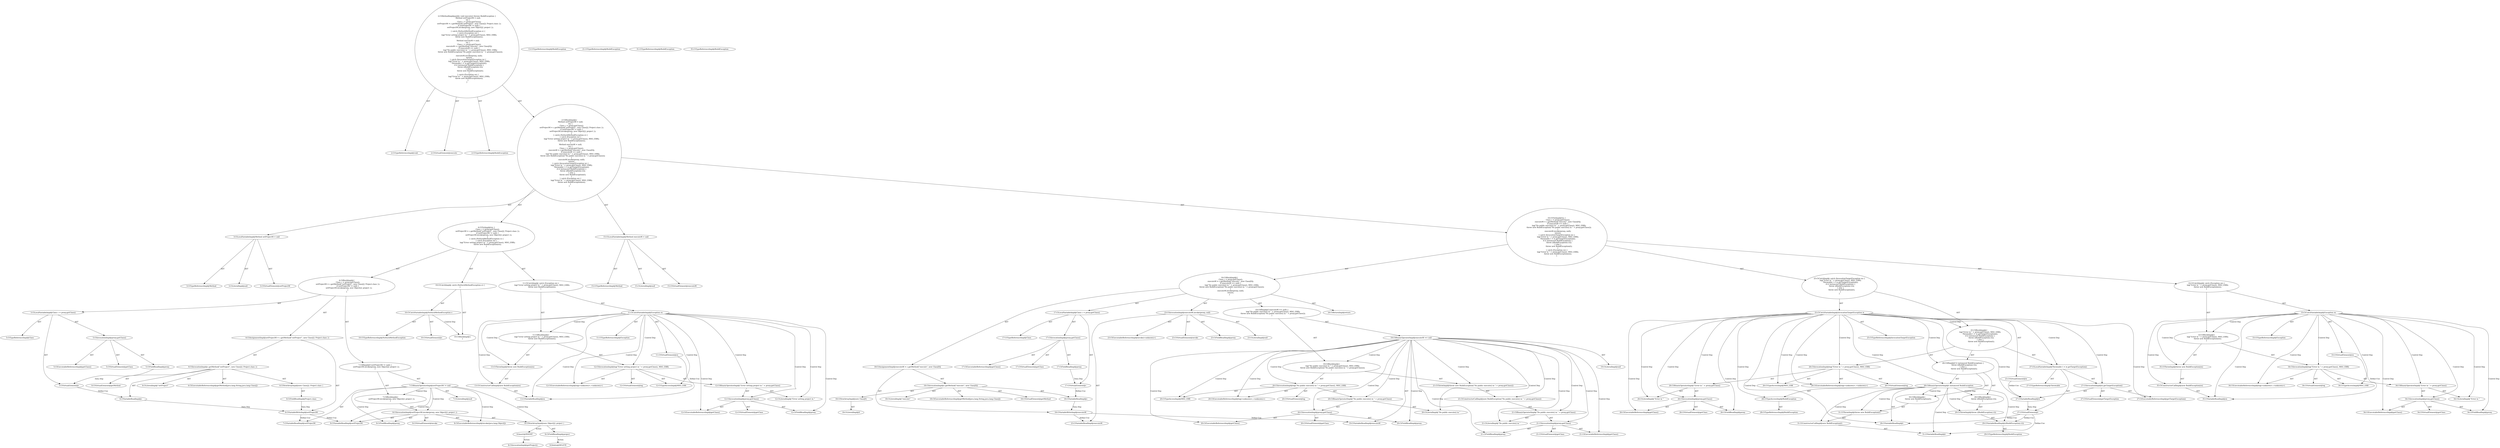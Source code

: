 digraph "execute#?" {
0 [label="2:CtTypeReferenceImpl@void" shape=ellipse]
1 [label="2:CtVirtualElement@execute" shape=ellipse]
2 [label="2:CtTypeReferenceImpl@BuildException" shape=ellipse]
3 [label="3:CtTypeReferenceImpl@Method" shape=ellipse]
4 [label="3:CtLiteralImpl@null" shape=ellipse]
5 [label="3:CtVirtualElement@setProjectM" shape=ellipse]
6 [label="3:CtLocalVariableImpl@Method setProjectM = null" shape=ellipse]
7 [label="5:CtTypeReferenceImpl@Class" shape=ellipse]
8 [label="5:CtExecutableReferenceImpl@getClass()" shape=ellipse]
9 [label="5:CtVirtualElement@getClass" shape=ellipse]
10 [label="5:CtFieldReadImpl@proxy" shape=ellipse]
11 [label="5:CtInvocationImpl@proxy.getClass()" shape=ellipse]
12 [label="5:CtVirtualElement@c" shape=ellipse]
13 [label="5:CtLocalVariableImpl@Class c = proxy.getClass()" shape=ellipse]
14 [label="6:CtVariableWriteImpl@setProjectM" shape=ellipse]
15 [label="6:CtExecutableReferenceImpl@getMethod(java.lang.String,java.lang.Class[])" shape=ellipse]
16 [label="6:CtVirtualElement@getMethod" shape=ellipse]
17 [label="6:CtVariableReadImpl@c" shape=ellipse]
18 [label="6:CtLiteralImpl@\"setProject\"" shape=ellipse]
19 [label="6:CtNewArrayImpl@new Class[]\{ Project.class \}" shape=ellipse]
20 [label="6:CtFieldReadImpl@Project.class" shape=ellipse]
21 [label="6:CtInvocationImpl@c.getMethod(\"setProject\", new Class[]\{ Project.class \})" shape=ellipse]
22 [label="6:CtAssignmentImpl@setProjectM = c.getMethod(\"setProject\", new Class[]\{ Project.class \})" shape=ellipse]
23 [label="7:CtVariableReadImpl@setProjectM" shape=ellipse]
24 [label="7:CtLiteralImpl@null" shape=ellipse]
25 [label="7:CtBinaryOperatorImpl@setProjectM != null" shape=ellipse]
26 [label="8:CtExecutableReferenceImpl@invoke(java.lang.Object[])" shape=ellipse]
27 [label="8:CtVirtualElement@invoke" shape=ellipse]
28 [label="8:CtVariableReadImpl@setProjectM" shape=ellipse]
29 [label="8:CtFieldReadImpl@proxy" shape=ellipse]
30 [label="8:CtNewArrayImpl@new Object[]\{ project \}" shape=ellipse]
31 [label="8:CtFieldReadImpl@project" shape=ellipse]
32 [label="8:CtInvocationImpl@setProjectM.invoke(proxy, new Object[]\{ project \})" shape=ellipse]
33 [label="7:CtBlockImpl@\{
    setProjectM.invoke(proxy, new Object[]\{ project \});
\}" shape=ellipse]
34 [label="7:CtIfImpl@if (setProjectM != null) \{
    setProjectM.invoke(proxy, new Object[]\{ project \});
\}" shape=ellipse]
35 [label="4:CtBlockImpl@\{
    Class c = proxy.getClass();
    setProjectM = c.getMethod(\"setProject\", new Class[]\{ Project.class \});
    if (setProjectM != null) \{
        setProjectM.invoke(proxy, new Object[]\{ project \});
    \}
\}" shape=ellipse]
36 [label="10:CtVirtualElement@e" shape=ellipse]
37 [label="10:CtTypeReferenceImpl@NoSuchMethodException" shape=ellipse]
38 [label="10:CtCatchVariableImpl@NoSuchMethodException e" shape=ellipse]
39 [label="10:CtBlockImpl@\{
\}" shape=ellipse]
40 [label="10:CtCatchImpl@ catch (NoSuchMethodException e) \{
\}" shape=ellipse]
41 [label="11:CtVirtualElement@ex" shape=ellipse]
42 [label="11:CtTypeReferenceImpl@Exception" shape=ellipse]
43 [label="11:CtCatchVariableImpl@Exception ex" shape=ellipse]
44 [label="12:CtExecutableReferenceImpl@log(<unknown>,<unknown>)" shape=ellipse]
45 [label="12:CtVirtualElement@log" shape=ellipse]
46 [label="12:CtLiteralImpl@\"Error setting project in \"" shape=ellipse]
47 [label="12:CtExecutableReferenceImpl@getClass()" shape=ellipse]
48 [label="12:CtVirtualElement@getClass" shape=ellipse]
49 [label="12:CtFieldReadImpl@proxy" shape=ellipse]
50 [label="12:CtInvocationImpl@proxy.getClass()" shape=ellipse]
51 [label="12:CtBinaryOperatorImpl@\"Error setting project in \" + proxy.getClass()" shape=ellipse]
52 [label="12:CtTypeAccessImpl@MSG_ERR" shape=ellipse]
53 [label="12:CtInvocationImpl@log(\"Error setting project in \" + proxy.getClass(), MSG_ERR)" shape=ellipse]
54 [label="13:CtTypeReferenceImpl@BuildException" shape=ellipse]
55 [label="13:CtVariableReadImpl@ex" shape=ellipse]
56 [label="13:CtConstructorCallImpl@new BuildException(ex)" shape=ellipse]
57 [label="13:CtThrowImpl@throw new BuildException(ex)" shape=ellipse]
58 [label="11:CtBlockImpl@\{
    log(\"Error setting project in \" + proxy.getClass(), MSG_ERR);
    throw new BuildException(ex);
\}" shape=ellipse]
59 [label="11:CtCatchImpl@ catch (Exception ex) \{
    log(\"Error setting project in \" + proxy.getClass(), MSG_ERR);
    throw new BuildException(ex);
\}" shape=ellipse]
60 [label="4:CtTryImpl@try \{
    Class c = proxy.getClass();
    setProjectM = c.getMethod(\"setProject\", new Class[]\{ Project.class \});
    if (setProjectM != null) \{
        setProjectM.invoke(proxy, new Object[]\{ project \});
    \}
\} catch (NoSuchMethodException e) \{
\} catch (Exception ex) \{
    log(\"Error setting project in \" + proxy.getClass(), MSG_ERR);
    throw new BuildException(ex);
\}" shape=ellipse]
61 [label="15:CtTypeReferenceImpl@Method" shape=ellipse]
62 [label="15:CtLiteralImpl@null" shape=ellipse]
63 [label="15:CtVirtualElement@executeM" shape=ellipse]
64 [label="15:CtLocalVariableImpl@Method executeM = null" shape=ellipse]
65 [label="17:CtTypeReferenceImpl@Class" shape=ellipse]
66 [label="17:CtExecutableReferenceImpl@getClass()" shape=ellipse]
67 [label="17:CtVirtualElement@getClass" shape=ellipse]
68 [label="17:CtFieldReadImpl@proxy" shape=ellipse]
69 [label="17:CtInvocationImpl@proxy.getClass()" shape=ellipse]
70 [label="17:CtVirtualElement@c" shape=ellipse]
71 [label="17:CtLocalVariableImpl@Class c = proxy.getClass()" shape=ellipse]
72 [label="18:CtVariableWriteImpl@executeM" shape=ellipse]
73 [label="18:CtExecutableReferenceImpl@getMethod(java.lang.String,java.lang.Class[])" shape=ellipse]
74 [label="18:CtVirtualElement@getMethod" shape=ellipse]
75 [label="18:CtVariableReadImpl@c" shape=ellipse]
76 [label="18:CtLiteralImpl@\"execute\"" shape=ellipse]
77 [label="18:CtNewArrayImpl@new Class[0]" shape=ellipse]
78 [label="18:CtLiteralImpl@0" shape=ellipse]
79 [label="18:CtInvocationImpl@c.getMethod(\"execute\", new Class[0])" shape=ellipse]
80 [label="18:CtAssignmentImpl@executeM = c.getMethod(\"execute\", new Class[0])" shape=ellipse]
81 [label="19:CtVariableReadImpl@executeM" shape=ellipse]
82 [label="19:CtLiteralImpl@null" shape=ellipse]
83 [label="19:CtBinaryOperatorImpl@executeM == null" shape=ellipse]
84 [label="20:CtExecutableReferenceImpl@log(<unknown>,<unknown>)" shape=ellipse]
85 [label="20:CtVirtualElement@log" shape=ellipse]
86 [label="20:CtLiteralImpl@\"No public execute() in \"" shape=ellipse]
87 [label="20:CtExecutableReferenceImpl@getClass()" shape=ellipse]
88 [label="20:CtVirtualElement@getClass" shape=ellipse]
89 [label="20:CtFieldReadImpl@proxy" shape=ellipse]
90 [label="20:CtInvocationImpl@proxy.getClass()" shape=ellipse]
91 [label="20:CtBinaryOperatorImpl@\"No public execute() in \" + proxy.getClass()" shape=ellipse]
92 [label="20:CtTypeAccessImpl@MSG_ERR" shape=ellipse]
93 [label="20:CtInvocationImpl@log(\"No public execute() in \" + proxy.getClass(), MSG_ERR)" shape=ellipse]
94 [label="21:CtTypeReferenceImpl@BuildException" shape=ellipse]
95 [label="21:CtLiteralImpl@\"No public execute() in \"" shape=ellipse]
96 [label="21:CtExecutableReferenceImpl@getClass()" shape=ellipse]
97 [label="21:CtVirtualElement@getClass" shape=ellipse]
98 [label="21:CtFieldReadImpl@proxy" shape=ellipse]
99 [label="21:CtInvocationImpl@proxy.getClass()" shape=ellipse]
100 [label="21:CtBinaryOperatorImpl@\"No public execute() in \" + proxy.getClass()" shape=ellipse]
101 [label="21:CtConstructorCallImpl@new BuildException(\"No public execute() in \" + proxy.getClass())" shape=ellipse]
102 [label="21:CtThrowImpl@throw new BuildException(\"No public execute() in \" + proxy.getClass())" shape=ellipse]
103 [label="19:CtBlockImpl@\{
    log(\"No public execute() in \" + proxy.getClass(), MSG_ERR);
    throw new BuildException(\"No public execute() in \" + proxy.getClass());
\}" shape=ellipse]
104 [label="19:CtIfImpl@if (executeM == null) \{
    log(\"No public execute() in \" + proxy.getClass(), MSG_ERR);
    throw new BuildException(\"No public execute() in \" + proxy.getClass());
\}" shape=ellipse]
105 [label="23:CtExecutableReferenceImpl@invoke(<unknown>)" shape=ellipse]
106 [label="23:CtVirtualElement@invoke" shape=ellipse]
107 [label="23:CtVariableReadImpl@executeM" shape=ellipse]
108 [label="23:CtFieldReadImpl@proxy" shape=ellipse]
109 [label="23:CtLiteralImpl@null" shape=ellipse]
110 [label="23:CtInvocationImpl@executeM.invoke(proxy, null)" shape=ellipse]
111 [label="24:CtReturnImpl@return" shape=ellipse]
112 [label="16:CtBlockImpl@\{
    Class c = proxy.getClass();
    executeM = c.getMethod(\"execute\", new Class[0]);
    if (executeM == null) \{
        log(\"No public execute() in \" + proxy.getClass(), MSG_ERR);
        throw new BuildException(\"No public execute() in \" + proxy.getClass());
    \}
    executeM.invoke(proxy, null);
    return;
\}" shape=ellipse]
113 [label="25:CtVirtualElement@ie" shape=ellipse]
114 [label="25:CtTypeReferenceImpl@InvocationTargetException" shape=ellipse]
115 [label="25:CtCatchVariableImpl@InvocationTargetException ie" shape=ellipse]
116 [label="26:CtExecutableReferenceImpl@log(<unknown>,<unknown>)" shape=ellipse]
117 [label="26:CtVirtualElement@log" shape=ellipse]
118 [label="26:CtLiteralImpl@\"Error in \"" shape=ellipse]
119 [label="26:CtExecutableReferenceImpl@getClass()" shape=ellipse]
120 [label="26:CtVirtualElement@getClass" shape=ellipse]
121 [label="26:CtFieldReadImpl@proxy" shape=ellipse]
122 [label="26:CtInvocationImpl@proxy.getClass()" shape=ellipse]
123 [label="26:CtBinaryOperatorImpl@\"Error in \" + proxy.getClass()" shape=ellipse]
124 [label="26:CtTypeAccessImpl@MSG_ERR" shape=ellipse]
125 [label="26:CtInvocationImpl@log(\"Error in \" + proxy.getClass(), MSG_ERR)" shape=ellipse]
126 [label="27:CtTypeReferenceImpl@Throwable" shape=ellipse]
127 [label="27:CtExecutableReferenceImpl@getTargetException()" shape=ellipse]
128 [label="27:CtVirtualElement@getTargetException" shape=ellipse]
129 [label="27:CtVariableReadImpl@ie" shape=ellipse]
130 [label="27:CtInvocationImpl@ie.getTargetException()" shape=ellipse]
131 [label="27:CtVirtualElement@t" shape=ellipse]
132 [label="27:CtLocalVariableImpl@Throwable t = ie.getTargetException()" shape=ellipse]
133 [label="28:CtVariableReadImpl@t" shape=ellipse]
134 [label="28:CtTypeAccessImpl@BuildException" shape=ellipse]
135 [label="28:CtTypeReferenceImpl@BuildException" shape=ellipse]
136 [label="28:CtBinaryOperatorImpl@t instanceof BuildException" shape=ellipse]
137 [label="29:CtVariableReadImpl@((BuildException) (t))" shape=ellipse]
138 [label="29:CtTypeReferenceImpl@BuildException" shape=ellipse]
139 [label="29:CtThrowImpl@throw ((BuildException) (t))" shape=ellipse]
140 [label="28:CtBlockImpl@\{
    throw ((BuildException) (t));
\}" shape=ellipse]
141 [label="31:CtTypeReferenceImpl@BuildException" shape=ellipse]
142 [label="31:CtVariableReadImpl@t" shape=ellipse]
143 [label="31:CtConstructorCallImpl@new BuildException(t)" shape=ellipse]
144 [label="31:CtThrowImpl@throw new BuildException(t)" shape=ellipse]
145 [label="30:CtBlockImpl@\{
    throw new BuildException(t);
\}" shape=ellipse]
146 [label="28:CtIfImpl@if (t instanceof BuildException) \{
    throw ((BuildException) (t));
\} else \{
    throw new BuildException(t);
\}" shape=ellipse]
147 [label="25:CtBlockImpl@\{
    log(\"Error in \" + proxy.getClass(), MSG_ERR);
    Throwable t = ie.getTargetException();
    if (t instanceof BuildException) \{
        throw ((BuildException) (t));
    \} else \{
        throw new BuildException(t);
    \}
\}" shape=ellipse]
148 [label="25:CtCatchImpl@ catch (InvocationTargetException ie) \{
    log(\"Error in \" + proxy.getClass(), MSG_ERR);
    Throwable t = ie.getTargetException();
    if (t instanceof BuildException) \{
        throw ((BuildException) (t));
    \} else \{
        throw new BuildException(t);
    \}
\}" shape=ellipse]
149 [label="33:CtVirtualElement@ex" shape=ellipse]
150 [label="33:CtTypeReferenceImpl@Exception" shape=ellipse]
151 [label="33:CtCatchVariableImpl@Exception ex" shape=ellipse]
152 [label="34:CtExecutableReferenceImpl@log(<unknown>,<unknown>)" shape=ellipse]
153 [label="34:CtVirtualElement@log" shape=ellipse]
154 [label="34:CtLiteralImpl@\"Error in \"" shape=ellipse]
155 [label="34:CtExecutableReferenceImpl@getClass()" shape=ellipse]
156 [label="34:CtVirtualElement@getClass" shape=ellipse]
157 [label="34:CtFieldReadImpl@proxy" shape=ellipse]
158 [label="34:CtInvocationImpl@proxy.getClass()" shape=ellipse]
159 [label="34:CtBinaryOperatorImpl@\"Error in \" + proxy.getClass()" shape=ellipse]
160 [label="34:CtTypeAccessImpl@MSG_ERR" shape=ellipse]
161 [label="34:CtInvocationImpl@log(\"Error in \" + proxy.getClass(), MSG_ERR)" shape=ellipse]
162 [label="35:CtTypeReferenceImpl@BuildException" shape=ellipse]
163 [label="35:CtVariableReadImpl@ex" shape=ellipse]
164 [label="35:CtConstructorCallImpl@new BuildException(ex)" shape=ellipse]
165 [label="35:CtThrowImpl@throw new BuildException(ex)" shape=ellipse]
166 [label="33:CtBlockImpl@\{
    log(\"Error in \" + proxy.getClass(), MSG_ERR);
    throw new BuildException(ex);
\}" shape=ellipse]
167 [label="33:CtCatchImpl@ catch (Exception ex) \{
    log(\"Error in \" + proxy.getClass(), MSG_ERR);
    throw new BuildException(ex);
\}" shape=ellipse]
168 [label="16:CtTryImpl@try \{
    Class c = proxy.getClass();
    executeM = c.getMethod(\"execute\", new Class[0]);
    if (executeM == null) \{
        log(\"No public execute() in \" + proxy.getClass(), MSG_ERR);
        throw new BuildException(\"No public execute() in \" + proxy.getClass());
    \}
    executeM.invoke(proxy, null);
    return;
\} catch (InvocationTargetException ie) \{
    log(\"Error in \" + proxy.getClass(), MSG_ERR);
    Throwable t = ie.getTargetException();
    if (t instanceof BuildException) \{
        throw ((BuildException) (t));
    \} else \{
        throw new BuildException(t);
    \}
\} catch (Exception ex) \{
    log(\"Error in \" + proxy.getClass(), MSG_ERR);
    throw new BuildException(ex);
\}" shape=ellipse]
169 [label="2:CtBlockImpl@\{
    Method setProjectM = null;
    try \{
        Class c = proxy.getClass();
        setProjectM = c.getMethod(\"setProject\", new Class[]\{ Project.class \});
        if (setProjectM != null) \{
            setProjectM.invoke(proxy, new Object[]\{ project \});
        \}
    \} catch (NoSuchMethodException e) \{
    \} catch (Exception ex) \{
        log(\"Error setting project in \" + proxy.getClass(), MSG_ERR);
        throw new BuildException(ex);
    \}
    Method executeM = null;
    try \{
        Class c = proxy.getClass();
        executeM = c.getMethod(\"execute\", new Class[0]);
        if (executeM == null) \{
            log(\"No public execute() in \" + proxy.getClass(), MSG_ERR);
            throw new BuildException(\"No public execute() in \" + proxy.getClass());
        \}
        executeM.invoke(proxy, null);
        return;
    \} catch (InvocationTargetException ie) \{
        log(\"Error in \" + proxy.getClass(), MSG_ERR);
        Throwable t = ie.getTargetException();
        if (t instanceof BuildException) \{
            throw ((BuildException) (t));
        \} else \{
            throw new BuildException(t);
        \}
    \} catch (Exception ex) \{
        log(\"Error in \" + proxy.getClass(), MSG_ERR);
        throw new BuildException(ex);
    \}
\}" shape=ellipse]
170 [label="2:CtMethodImpl@public void execute() throws BuildException \{
    Method setProjectM = null;
    try \{
        Class c = proxy.getClass();
        setProjectM = c.getMethod(\"setProject\", new Class[]\{ Project.class \});
        if (setProjectM != null) \{
            setProjectM.invoke(proxy, new Object[]\{ project \});
        \}
    \} catch (NoSuchMethodException e) \{
    \} catch (Exception ex) \{
        log(\"Error setting project in \" + proxy.getClass(), MSG_ERR);
        throw new BuildException(ex);
    \}
    Method executeM = null;
    try \{
        Class c = proxy.getClass();
        executeM = c.getMethod(\"execute\", new Class[0]);
        if (executeM == null) \{
            log(\"No public execute() in \" + proxy.getClass(), MSG_ERR);
            throw new BuildException(\"No public execute() in \" + proxy.getClass());
        \}
        executeM.invoke(proxy, null);
        return;
    \} catch (InvocationTargetException ie) \{
        log(\"Error in \" + proxy.getClass(), MSG_ERR);
        Throwable t = ie.getTargetException();
        if (t instanceof BuildException) \{
            throw ((BuildException) (t));
        \} else \{
            throw new BuildException(t);
        \}
    \} catch (Exception ex) \{
        log(\"Error in \" + proxy.getClass(), MSG_ERR);
        throw new BuildException(ex);
    \}
\}" shape=ellipse]
171 [label="8:Delete@DELETE" shape=ellipse]
172 [label="8:Insert@INSERT" shape=ellipse]
173 [label="8:CtInvocationImpl@getProject()" shape=ellipse]
6 -> 5 [label="AST"];
6 -> 3 [label="AST"];
6 -> 4 [label="AST"];
10 -> 12 [label="Data Dep"];
11 -> 9 [label="AST"];
11 -> 10 [label="AST"];
11 -> 8 [label="AST"];
12 -> 17 [label="Define-Use"];
13 -> 12 [label="AST"];
13 -> 7 [label="AST"];
13 -> 11 [label="AST"];
14 -> 23 [label="Define-Use"];
14 -> 28 [label="Define-Use"];
17 -> 14 [label="Data Dep"];
19 -> 20 [label="AST"];
20 -> 14 [label="Data Dep"];
21 -> 16 [label="AST"];
21 -> 17 [label="AST"];
21 -> 15 [label="AST"];
21 -> 18 [label="AST"];
21 -> 19 [label="AST"];
22 -> 14 [label="AST"];
22 -> 21 [label="AST"];
25 -> 23 [label="AST"];
25 -> 24 [label="AST"];
25 -> 33 [label="Control Dep"];
25 -> 32 [label="Control Dep"];
25 -> 26 [label="Control Dep"];
25 -> 28 [label="Control Dep"];
25 -> 29 [label="Control Dep"];
25 -> 30 [label="Control Dep"];
30 -> 31 [label="AST"];
30 -> 172 [label="Action"];
31 -> 171 [label="Action"];
32 -> 27 [label="AST"];
32 -> 28 [label="AST"];
32 -> 26 [label="AST"];
32 -> 29 [label="AST"];
32 -> 30 [label="AST"];
33 -> 32 [label="AST"];
34 -> 25 [label="AST"];
34 -> 33 [label="AST"];
35 -> 13 [label="AST"];
35 -> 22 [label="AST"];
35 -> 34 [label="AST"];
38 -> 36 [label="AST"];
38 -> 37 [label="AST"];
38 -> 39 [label="Control Dep"];
40 -> 38 [label="AST"];
40 -> 39 [label="AST"];
41 -> 55 [label="Define-Use"];
43 -> 41 [label="AST"];
43 -> 42 [label="AST"];
43 -> 58 [label="Control Dep"];
43 -> 53 [label="Control Dep"];
43 -> 44 [label="Control Dep"];
43 -> 51 [label="Control Dep"];
43 -> 46 [label="Control Dep"];
43 -> 50 [label="Control Dep"];
43 -> 47 [label="Control Dep"];
43 -> 49 [label="Control Dep"];
43 -> 52 [label="Control Dep"];
43 -> 57 [label="Control Dep"];
43 -> 56 [label="Control Dep"];
43 -> 55 [label="Control Dep"];
50 -> 48 [label="AST"];
50 -> 49 [label="AST"];
50 -> 47 [label="AST"];
51 -> 46 [label="AST"];
51 -> 50 [label="AST"];
53 -> 45 [label="AST"];
53 -> 44 [label="AST"];
53 -> 51 [label="AST"];
53 -> 52 [label="AST"];
56 -> 55 [label="AST"];
57 -> 56 [label="AST"];
58 -> 53 [label="AST"];
58 -> 57 [label="AST"];
59 -> 43 [label="AST"];
59 -> 58 [label="AST"];
60 -> 35 [label="AST"];
60 -> 40 [label="AST"];
60 -> 59 [label="AST"];
64 -> 63 [label="AST"];
64 -> 61 [label="AST"];
64 -> 62 [label="AST"];
68 -> 70 [label="Data Dep"];
69 -> 67 [label="AST"];
69 -> 68 [label="AST"];
69 -> 66 [label="AST"];
70 -> 75 [label="Define-Use"];
71 -> 70 [label="AST"];
71 -> 65 [label="AST"];
71 -> 69 [label="AST"];
72 -> 81 [label="Define-Use"];
72 -> 107 [label="Define-Use"];
75 -> 72 [label="Data Dep"];
77 -> 78 [label="AST"];
79 -> 74 [label="AST"];
79 -> 75 [label="AST"];
79 -> 73 [label="AST"];
79 -> 76 [label="AST"];
79 -> 77 [label="AST"];
80 -> 72 [label="AST"];
80 -> 79 [label="AST"];
83 -> 81 [label="AST"];
83 -> 82 [label="AST"];
83 -> 103 [label="Control Dep"];
83 -> 93 [label="Control Dep"];
83 -> 84 [label="Control Dep"];
83 -> 91 [label="Control Dep"];
83 -> 86 [label="Control Dep"];
83 -> 90 [label="Control Dep"];
83 -> 87 [label="Control Dep"];
83 -> 89 [label="Control Dep"];
83 -> 92 [label="Control Dep"];
83 -> 102 [label="Control Dep"];
83 -> 101 [label="Control Dep"];
83 -> 100 [label="Control Dep"];
83 -> 95 [label="Control Dep"];
83 -> 99 [label="Control Dep"];
83 -> 96 [label="Control Dep"];
83 -> 98 [label="Control Dep"];
90 -> 88 [label="AST"];
90 -> 89 [label="AST"];
90 -> 87 [label="AST"];
91 -> 86 [label="AST"];
91 -> 90 [label="AST"];
93 -> 85 [label="AST"];
93 -> 84 [label="AST"];
93 -> 91 [label="AST"];
93 -> 92 [label="AST"];
99 -> 97 [label="AST"];
99 -> 98 [label="AST"];
99 -> 96 [label="AST"];
100 -> 95 [label="AST"];
100 -> 99 [label="AST"];
101 -> 100 [label="AST"];
102 -> 101 [label="AST"];
103 -> 93 [label="AST"];
103 -> 102 [label="AST"];
104 -> 83 [label="AST"];
104 -> 103 [label="AST"];
110 -> 106 [label="AST"];
110 -> 107 [label="AST"];
110 -> 105 [label="AST"];
110 -> 108 [label="AST"];
110 -> 109 [label="AST"];
112 -> 71 [label="AST"];
112 -> 80 [label="AST"];
112 -> 104 [label="AST"];
112 -> 110 [label="AST"];
112 -> 111 [label="AST"];
113 -> 129 [label="Define-Use"];
115 -> 113 [label="AST"];
115 -> 114 [label="AST"];
115 -> 147 [label="Control Dep"];
115 -> 125 [label="Control Dep"];
115 -> 116 [label="Control Dep"];
115 -> 123 [label="Control Dep"];
115 -> 118 [label="Control Dep"];
115 -> 122 [label="Control Dep"];
115 -> 119 [label="Control Dep"];
115 -> 121 [label="Control Dep"];
115 -> 124 [label="Control Dep"];
115 -> 132 [label="Control Dep"];
115 -> 130 [label="Control Dep"];
115 -> 127 [label="Control Dep"];
115 -> 129 [label="Control Dep"];
115 -> 146 [label="Control Dep"];
115 -> 136 [label="Control Dep"];
115 -> 133 [label="Control Dep"];
115 -> 134 [label="Control Dep"];
122 -> 120 [label="AST"];
122 -> 121 [label="AST"];
122 -> 119 [label="AST"];
123 -> 118 [label="AST"];
123 -> 122 [label="AST"];
125 -> 117 [label="AST"];
125 -> 116 [label="AST"];
125 -> 123 [label="AST"];
125 -> 124 [label="AST"];
129 -> 131 [label="Data Dep"];
130 -> 128 [label="AST"];
130 -> 129 [label="AST"];
130 -> 127 [label="AST"];
131 -> 133 [label="Define-Use"];
131 -> 137 [label="Define-Use"];
131 -> 142 [label="Define-Use"];
132 -> 131 [label="AST"];
132 -> 126 [label="AST"];
132 -> 130 [label="AST"];
134 -> 135 [label="AST"];
136 -> 133 [label="AST"];
136 -> 134 [label="AST"];
136 -> 140 [label="Control Dep"];
136 -> 139 [label="Control Dep"];
136 -> 137 [label="Control Dep"];
136 -> 145 [label="Control Dep"];
136 -> 144 [label="Control Dep"];
136 -> 143 [label="Control Dep"];
136 -> 142 [label="Control Dep"];
137 -> 138 [label="AST"];
139 -> 137 [label="AST"];
140 -> 139 [label="AST"];
143 -> 142 [label="AST"];
144 -> 143 [label="AST"];
145 -> 144 [label="AST"];
146 -> 136 [label="AST"];
146 -> 140 [label="AST"];
146 -> 145 [label="AST"];
147 -> 125 [label="AST"];
147 -> 132 [label="AST"];
147 -> 146 [label="AST"];
148 -> 115 [label="AST"];
148 -> 147 [label="AST"];
149 -> 163 [label="Define-Use"];
151 -> 149 [label="AST"];
151 -> 150 [label="AST"];
151 -> 166 [label="Control Dep"];
151 -> 161 [label="Control Dep"];
151 -> 152 [label="Control Dep"];
151 -> 159 [label="Control Dep"];
151 -> 154 [label="Control Dep"];
151 -> 158 [label="Control Dep"];
151 -> 155 [label="Control Dep"];
151 -> 157 [label="Control Dep"];
151 -> 160 [label="Control Dep"];
151 -> 165 [label="Control Dep"];
151 -> 164 [label="Control Dep"];
151 -> 163 [label="Control Dep"];
158 -> 156 [label="AST"];
158 -> 157 [label="AST"];
158 -> 155 [label="AST"];
159 -> 154 [label="AST"];
159 -> 158 [label="AST"];
161 -> 153 [label="AST"];
161 -> 152 [label="AST"];
161 -> 159 [label="AST"];
161 -> 160 [label="AST"];
164 -> 163 [label="AST"];
165 -> 164 [label="AST"];
166 -> 161 [label="AST"];
166 -> 165 [label="AST"];
167 -> 151 [label="AST"];
167 -> 166 [label="AST"];
168 -> 112 [label="AST"];
168 -> 148 [label="AST"];
168 -> 167 [label="AST"];
169 -> 6 [label="AST"];
169 -> 60 [label="AST"];
169 -> 64 [label="AST"];
169 -> 168 [label="AST"];
170 -> 1 [label="AST"];
170 -> 0 [label="AST"];
170 -> 2 [label="AST"];
170 -> 169 [label="AST"];
172 -> 173 [label="Action"];
}